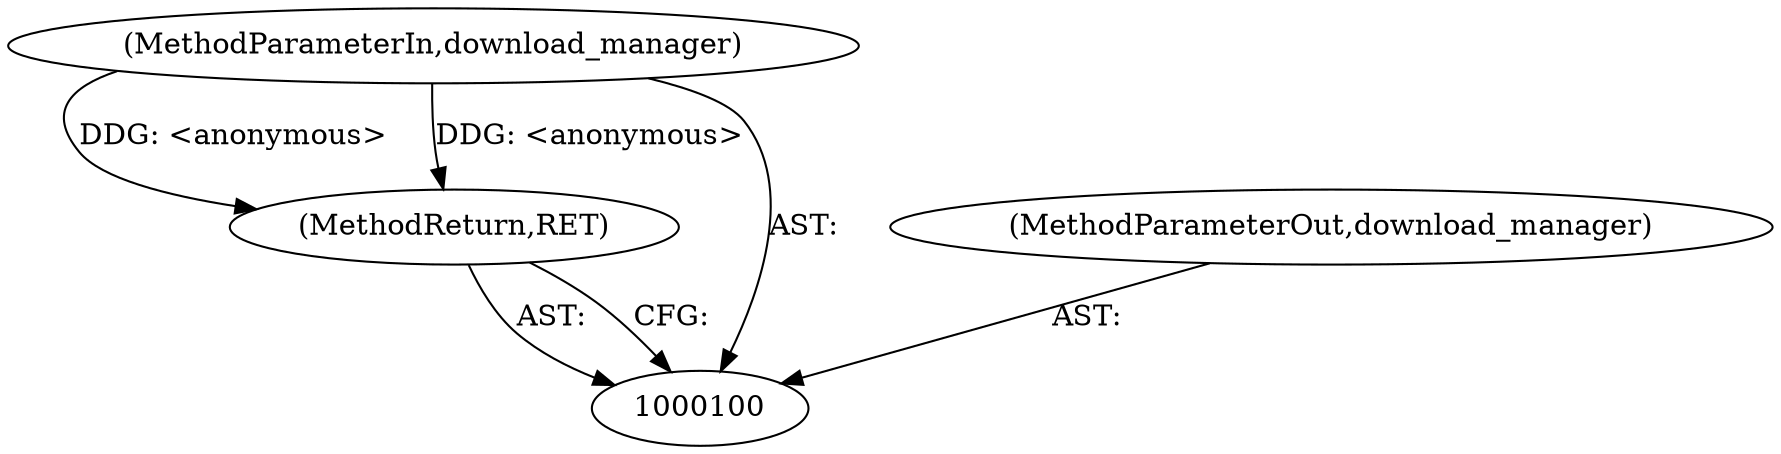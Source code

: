 digraph "0_Chrome_16dcd30c215801941d9890859fd79a234128fc3e_2" {
"1000101" [label="(MethodParameterIn,download_manager)"];
"1000111" [label="(MethodParameterOut,download_manager)"];
"1000103" [label="(MethodReturn,RET)"];
"1000101" -> "1000100"  [label="AST: "];
"1000101" -> "1000103"  [label="DDG: <anonymous>"];
"1000111" -> "1000100"  [label="AST: "];
"1000103" -> "1000100"  [label="AST: "];
"1000103" -> "1000100"  [label="CFG: "];
"1000101" -> "1000103"  [label="DDG: <anonymous>"];
}
